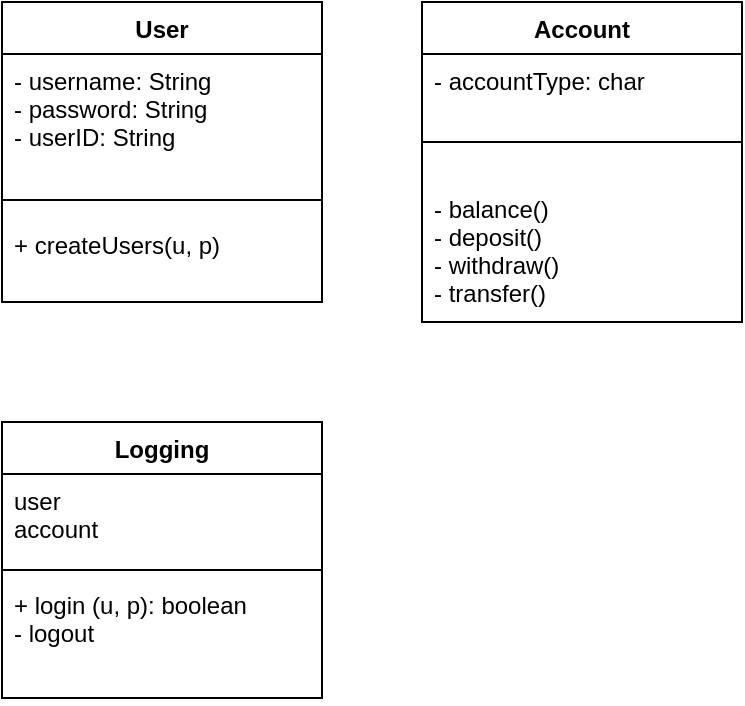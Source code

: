 <mxfile version="10.5.3" type="device"><diagram id="s3byS-NpevNqKdmLErFa" name="Page-1"><mxGraphModel dx="395" dy="393" grid="1" gridSize="10" guides="1" tooltips="1" connect="1" arrows="1" fold="1" page="1" pageScale="1" pageWidth="850" pageHeight="1100" math="0" shadow="0"><root><mxCell id="0"/><mxCell id="1" parent="0"/><mxCell id="VvRxg6dtNUiby0IaQNt5-1" value="User" style="swimlane;fontStyle=1;align=center;verticalAlign=top;childLayout=stackLayout;horizontal=1;startSize=26;horizontalStack=0;resizeParent=1;resizeParentMax=0;resizeLast=0;collapsible=1;marginBottom=0;" vertex="1" parent="1"><mxGeometry x="30" y="30" width="160" height="150" as="geometry"/></mxCell><mxCell id="VvRxg6dtNUiby0IaQNt5-2" value="- username: String&#10;- password: String&#10;- userID: String&#10; &#10;" style="text;strokeColor=none;fillColor=none;align=left;verticalAlign=top;spacingLeft=4;spacingRight=4;overflow=hidden;rotatable=0;points=[[0,0.5],[1,0.5]];portConstraint=eastwest;" vertex="1" parent="VvRxg6dtNUiby0IaQNt5-1"><mxGeometry y="26" width="160" height="64" as="geometry"/></mxCell><mxCell id="VvRxg6dtNUiby0IaQNt5-3" value="" style="line;strokeWidth=1;fillColor=none;align=left;verticalAlign=middle;spacingTop=-1;spacingLeft=3;spacingRight=3;rotatable=0;labelPosition=right;points=[];portConstraint=eastwest;" vertex="1" parent="VvRxg6dtNUiby0IaQNt5-1"><mxGeometry y="90" width="160" height="18" as="geometry"/></mxCell><mxCell id="VvRxg6dtNUiby0IaQNt5-4" value="+ createUsers(u, p)" style="text;strokeColor=none;fillColor=none;align=left;verticalAlign=top;spacingLeft=4;spacingRight=4;overflow=hidden;rotatable=0;points=[[0,0.5],[1,0.5]];portConstraint=eastwest;" vertex="1" parent="VvRxg6dtNUiby0IaQNt5-1"><mxGeometry y="108" width="160" height="42" as="geometry"/></mxCell><mxCell id="VvRxg6dtNUiby0IaQNt5-14" value="Account" style="swimlane;fontStyle=1;align=center;verticalAlign=top;childLayout=stackLayout;horizontal=1;startSize=26;horizontalStack=0;resizeParent=1;resizeParentMax=0;resizeLast=0;collapsible=1;marginBottom=0;" vertex="1" parent="1"><mxGeometry x="240" y="30" width="160" height="160" as="geometry"/></mxCell><mxCell id="VvRxg6dtNUiby0IaQNt5-15" value="- accountType: char&#10;" style="text;strokeColor=none;fillColor=none;align=left;verticalAlign=top;spacingLeft=4;spacingRight=4;overflow=hidden;rotatable=0;points=[[0,0.5],[1,0.5]];portConstraint=eastwest;" vertex="1" parent="VvRxg6dtNUiby0IaQNt5-14"><mxGeometry y="26" width="160" height="24" as="geometry"/></mxCell><mxCell id="VvRxg6dtNUiby0IaQNt5-16" value="" style="line;strokeWidth=1;fillColor=none;align=left;verticalAlign=middle;spacingTop=-1;spacingLeft=3;spacingRight=3;rotatable=0;labelPosition=right;points=[];portConstraint=eastwest;" vertex="1" parent="VvRxg6dtNUiby0IaQNt5-14"><mxGeometry y="50" width="160" height="40" as="geometry"/></mxCell><mxCell id="VvRxg6dtNUiby0IaQNt5-17" value="- balance()&#10;- deposit()&#10;- withdraw()&#10;- transfer()&#10;" style="text;strokeColor=none;fillColor=none;align=left;verticalAlign=top;spacingLeft=4;spacingRight=4;overflow=hidden;rotatable=0;points=[[0,0.5],[1,0.5]];portConstraint=eastwest;" vertex="1" parent="VvRxg6dtNUiby0IaQNt5-14"><mxGeometry y="90" width="160" height="70" as="geometry"/></mxCell><mxCell id="VvRxg6dtNUiby0IaQNt5-18" value="Logging" style="swimlane;fontStyle=1;align=center;verticalAlign=top;childLayout=stackLayout;horizontal=1;startSize=26;horizontalStack=0;resizeParent=1;resizeParentMax=0;resizeLast=0;collapsible=1;marginBottom=0;" vertex="1" parent="1"><mxGeometry x="30" y="240" width="160" height="138" as="geometry"/></mxCell><mxCell id="VvRxg6dtNUiby0IaQNt5-19" value="user&#10;account&#10;" style="text;strokeColor=none;fillColor=none;align=left;verticalAlign=top;spacingLeft=4;spacingRight=4;overflow=hidden;rotatable=0;points=[[0,0.5],[1,0.5]];portConstraint=eastwest;" vertex="1" parent="VvRxg6dtNUiby0IaQNt5-18"><mxGeometry y="26" width="160" height="44" as="geometry"/></mxCell><mxCell id="VvRxg6dtNUiby0IaQNt5-20" value="" style="line;strokeWidth=1;fillColor=none;align=left;verticalAlign=middle;spacingTop=-1;spacingLeft=3;spacingRight=3;rotatable=0;labelPosition=right;points=[];portConstraint=eastwest;" vertex="1" parent="VvRxg6dtNUiby0IaQNt5-18"><mxGeometry y="70" width="160" height="8" as="geometry"/></mxCell><mxCell id="VvRxg6dtNUiby0IaQNt5-21" value="+ login (u, p): boolean&#10;- logout&#10;" style="text;strokeColor=none;fillColor=none;align=left;verticalAlign=top;spacingLeft=4;spacingRight=4;overflow=hidden;rotatable=0;points=[[0,0.5],[1,0.5]];portConstraint=eastwest;" vertex="1" parent="VvRxg6dtNUiby0IaQNt5-18"><mxGeometry y="78" width="160" height="60" as="geometry"/></mxCell></root></mxGraphModel></diagram></mxfile>